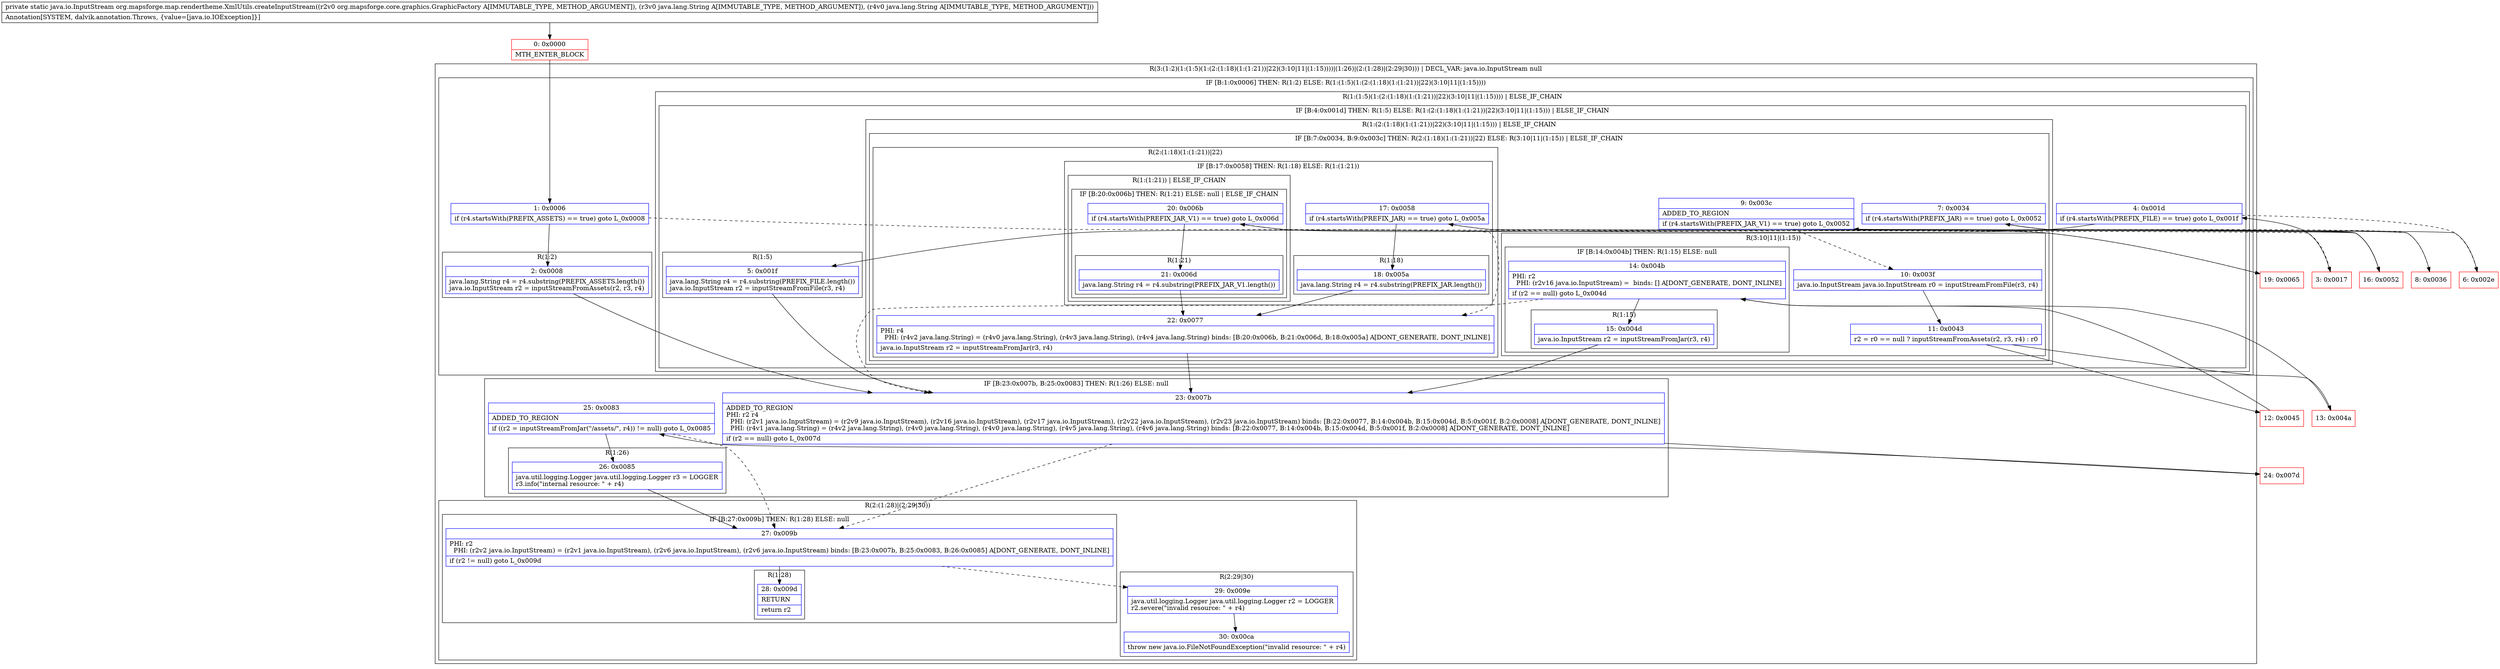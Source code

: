 digraph "CFG fororg.mapsforge.map.rendertheme.XmlUtils.createInputStream(Lorg\/mapsforge\/core\/graphics\/GraphicFactory;Ljava\/lang\/String;Ljava\/lang\/String;)Ljava\/io\/InputStream;" {
subgraph cluster_Region_1662573256 {
label = "R(3:(1:2)(1:(1:5)(1:(2:(1:18)(1:(1:21))|22)(3:10|11|(1:15))))|(1:26)|(2:(1:28)|(2:29|30))) | DECL_VAR: java.io.InputStream null\l";
node [shape=record,color=blue];
subgraph cluster_IfRegion_657092247 {
label = "IF [B:1:0x0006] THEN: R(1:2) ELSE: R(1:(1:5)(1:(2:(1:18)(1:(1:21))|22)(3:10|11|(1:15))))";
node [shape=record,color=blue];
Node_1 [shape=record,label="{1\:\ 0x0006|if (r4.startsWith(PREFIX_ASSETS) == true) goto L_0x0008\l}"];
subgraph cluster_Region_290575429 {
label = "R(1:2)";
node [shape=record,color=blue];
Node_2 [shape=record,label="{2\:\ 0x0008|java.lang.String r4 = r4.substring(PREFIX_ASSETS.length())\ljava.io.InputStream r2 = inputStreamFromAssets(r2, r3, r4)\l}"];
}
subgraph cluster_Region_1046275314 {
label = "R(1:(1:5)(1:(2:(1:18)(1:(1:21))|22)(3:10|11|(1:15)))) | ELSE_IF_CHAIN\l";
node [shape=record,color=blue];
subgraph cluster_IfRegion_1807761266 {
label = "IF [B:4:0x001d] THEN: R(1:5) ELSE: R(1:(2:(1:18)(1:(1:21))|22)(3:10|11|(1:15))) | ELSE_IF_CHAIN\l";
node [shape=record,color=blue];
Node_4 [shape=record,label="{4\:\ 0x001d|if (r4.startsWith(PREFIX_FILE) == true) goto L_0x001f\l}"];
subgraph cluster_Region_1779469544 {
label = "R(1:5)";
node [shape=record,color=blue];
Node_5 [shape=record,label="{5\:\ 0x001f|java.lang.String r4 = r4.substring(PREFIX_FILE.length())\ljava.io.InputStream r2 = inputStreamFromFile(r3, r4)\l}"];
}
subgraph cluster_Region_1319859800 {
label = "R(1:(2:(1:18)(1:(1:21))|22)(3:10|11|(1:15))) | ELSE_IF_CHAIN\l";
node [shape=record,color=blue];
subgraph cluster_IfRegion_981596108 {
label = "IF [B:7:0x0034, B:9:0x003c] THEN: R(2:(1:18)(1:(1:21))|22) ELSE: R(3:10|11|(1:15)) | ELSE_IF_CHAIN\l";
node [shape=record,color=blue];
Node_7 [shape=record,label="{7\:\ 0x0034|if (r4.startsWith(PREFIX_JAR) == true) goto L_0x0052\l}"];
Node_9 [shape=record,label="{9\:\ 0x003c|ADDED_TO_REGION\l|if (r4.startsWith(PREFIX_JAR_V1) == true) goto L_0x0052\l}"];
subgraph cluster_Region_1212575616 {
label = "R(2:(1:18)(1:(1:21))|22)";
node [shape=record,color=blue];
subgraph cluster_IfRegion_1671692058 {
label = "IF [B:17:0x0058] THEN: R(1:18) ELSE: R(1:(1:21))";
node [shape=record,color=blue];
Node_17 [shape=record,label="{17\:\ 0x0058|if (r4.startsWith(PREFIX_JAR) == true) goto L_0x005a\l}"];
subgraph cluster_Region_158492595 {
label = "R(1:18)";
node [shape=record,color=blue];
Node_18 [shape=record,label="{18\:\ 0x005a|java.lang.String r4 = r4.substring(PREFIX_JAR.length())\l}"];
}
subgraph cluster_Region_478075251 {
label = "R(1:(1:21)) | ELSE_IF_CHAIN\l";
node [shape=record,color=blue];
subgraph cluster_IfRegion_695493287 {
label = "IF [B:20:0x006b] THEN: R(1:21) ELSE: null | ELSE_IF_CHAIN\l";
node [shape=record,color=blue];
Node_20 [shape=record,label="{20\:\ 0x006b|if (r4.startsWith(PREFIX_JAR_V1) == true) goto L_0x006d\l}"];
subgraph cluster_Region_1431503804 {
label = "R(1:21)";
node [shape=record,color=blue];
Node_21 [shape=record,label="{21\:\ 0x006d|java.lang.String r4 = r4.substring(PREFIX_JAR_V1.length())\l}"];
}
}
}
}
Node_22 [shape=record,label="{22\:\ 0x0077|PHI: r4 \l  PHI: (r4v2 java.lang.String) = (r4v0 java.lang.String), (r4v3 java.lang.String), (r4v4 java.lang.String) binds: [B:20:0x006b, B:21:0x006d, B:18:0x005a] A[DONT_GENERATE, DONT_INLINE]\l|java.io.InputStream r2 = inputStreamFromJar(r3, r4)\l}"];
}
subgraph cluster_Region_1794217824 {
label = "R(3:10|11|(1:15))";
node [shape=record,color=blue];
Node_10 [shape=record,label="{10\:\ 0x003f|java.io.InputStream java.io.InputStream r0 = inputStreamFromFile(r3, r4)\l}"];
Node_11 [shape=record,label="{11\:\ 0x0043|r2 = r0 == null ? inputStreamFromAssets(r2, r3, r4) : r0\l}"];
subgraph cluster_IfRegion_1325836634 {
label = "IF [B:14:0x004b] THEN: R(1:15) ELSE: null";
node [shape=record,color=blue];
Node_14 [shape=record,label="{14\:\ 0x004b|PHI: r2 \l  PHI: (r2v16 java.io.InputStream) =  binds: [] A[DONT_GENERATE, DONT_INLINE]\l|if (r2 == null) goto L_0x004d\l}"];
subgraph cluster_Region_1195508046 {
label = "R(1:15)";
node [shape=record,color=blue];
Node_15 [shape=record,label="{15\:\ 0x004d|java.io.InputStream r2 = inputStreamFromJar(r3, r4)\l}"];
}
}
}
}
}
}
}
}
subgraph cluster_IfRegion_634995848 {
label = "IF [B:23:0x007b, B:25:0x0083] THEN: R(1:26) ELSE: null";
node [shape=record,color=blue];
Node_23 [shape=record,label="{23\:\ 0x007b|ADDED_TO_REGION\lPHI: r2 r4 \l  PHI: (r2v1 java.io.InputStream) = (r2v9 java.io.InputStream), (r2v16 java.io.InputStream), (r2v17 java.io.InputStream), (r2v22 java.io.InputStream), (r2v23 java.io.InputStream) binds: [B:22:0x0077, B:14:0x004b, B:15:0x004d, B:5:0x001f, B:2:0x0008] A[DONT_GENERATE, DONT_INLINE]\l  PHI: (r4v1 java.lang.String) = (r4v2 java.lang.String), (r4v0 java.lang.String), (r4v0 java.lang.String), (r4v5 java.lang.String), (r4v6 java.lang.String) binds: [B:22:0x0077, B:14:0x004b, B:15:0x004d, B:5:0x001f, B:2:0x0008] A[DONT_GENERATE, DONT_INLINE]\l|if (r2 == null) goto L_0x007d\l}"];
Node_25 [shape=record,label="{25\:\ 0x0083|ADDED_TO_REGION\l|if ((r2 = inputStreamFromJar(\"\/assets\/\", r4)) != null) goto L_0x0085\l}"];
subgraph cluster_Region_551693400 {
label = "R(1:26)";
node [shape=record,color=blue];
Node_26 [shape=record,label="{26\:\ 0x0085|java.util.logging.Logger java.util.logging.Logger r3 = LOGGER\lr3.info(\"internal resource: \" + r4)\l}"];
}
}
subgraph cluster_Region_800222158 {
label = "R(2:(1:28)|(2:29|30))";
node [shape=record,color=blue];
subgraph cluster_IfRegion_1655821159 {
label = "IF [B:27:0x009b] THEN: R(1:28) ELSE: null";
node [shape=record,color=blue];
Node_27 [shape=record,label="{27\:\ 0x009b|PHI: r2 \l  PHI: (r2v2 java.io.InputStream) = (r2v1 java.io.InputStream), (r2v6 java.io.InputStream), (r2v6 java.io.InputStream) binds: [B:23:0x007b, B:25:0x0083, B:26:0x0085] A[DONT_GENERATE, DONT_INLINE]\l|if (r2 != null) goto L_0x009d\l}"];
subgraph cluster_Region_403175954 {
label = "R(1:28)";
node [shape=record,color=blue];
Node_28 [shape=record,label="{28\:\ 0x009d|RETURN\l|return r2\l}"];
}
}
subgraph cluster_Region_2013072280 {
label = "R(2:29|30)";
node [shape=record,color=blue];
Node_29 [shape=record,label="{29\:\ 0x009e|java.util.logging.Logger java.util.logging.Logger r2 = LOGGER\lr2.severe(\"invalid resource: \" + r4)\l}"];
Node_30 [shape=record,label="{30\:\ 0x00ca|throw new java.io.FileNotFoundException(\"invalid resource: \" + r4)\l}"];
}
}
}
Node_0 [shape=record,color=red,label="{0\:\ 0x0000|MTH_ENTER_BLOCK\l}"];
Node_3 [shape=record,color=red,label="{3\:\ 0x0017}"];
Node_6 [shape=record,color=red,label="{6\:\ 0x002e}"];
Node_8 [shape=record,color=red,label="{8\:\ 0x0036}"];
Node_12 [shape=record,color=red,label="{12\:\ 0x0045}"];
Node_13 [shape=record,color=red,label="{13\:\ 0x004a}"];
Node_16 [shape=record,color=red,label="{16\:\ 0x0052}"];
Node_19 [shape=record,color=red,label="{19\:\ 0x0065}"];
Node_24 [shape=record,color=red,label="{24\:\ 0x007d}"];
MethodNode[shape=record,label="{private static java.io.InputStream org.mapsforge.map.rendertheme.XmlUtils.createInputStream((r2v0 org.mapsforge.core.graphics.GraphicFactory A[IMMUTABLE_TYPE, METHOD_ARGUMENT]), (r3v0 java.lang.String A[IMMUTABLE_TYPE, METHOD_ARGUMENT]), (r4v0 java.lang.String A[IMMUTABLE_TYPE, METHOD_ARGUMENT]))  | Annotation[SYSTEM, dalvik.annotation.Throws, \{value=[java.io.IOException]\}]\l}"];
MethodNode -> Node_0;
Node_1 -> Node_2;
Node_1 -> Node_3[style=dashed];
Node_2 -> Node_23;
Node_4 -> Node_5;
Node_4 -> Node_6[style=dashed];
Node_5 -> Node_23;
Node_7 -> Node_8[style=dashed];
Node_7 -> Node_16;
Node_9 -> Node_10[style=dashed];
Node_9 -> Node_16;
Node_17 -> Node_18;
Node_17 -> Node_19[style=dashed];
Node_18 -> Node_22;
Node_20 -> Node_21;
Node_20 -> Node_22[style=dashed];
Node_21 -> Node_22;
Node_22 -> Node_23;
Node_10 -> Node_11;
Node_11 -> Node_12;
Node_11 -> Node_13;
Node_14 -> Node_15;
Node_14 -> Node_23[style=dashed];
Node_15 -> Node_23;
Node_23 -> Node_24;
Node_23 -> Node_27[style=dashed];
Node_25 -> Node_26;
Node_25 -> Node_27[style=dashed];
Node_26 -> Node_27;
Node_27 -> Node_28;
Node_27 -> Node_29[style=dashed];
Node_29 -> Node_30;
Node_0 -> Node_1;
Node_3 -> Node_4;
Node_6 -> Node_7;
Node_8 -> Node_9;
Node_12 -> Node_14;
Node_13 -> Node_14;
Node_16 -> Node_17;
Node_19 -> Node_20;
Node_24 -> Node_25;
}


